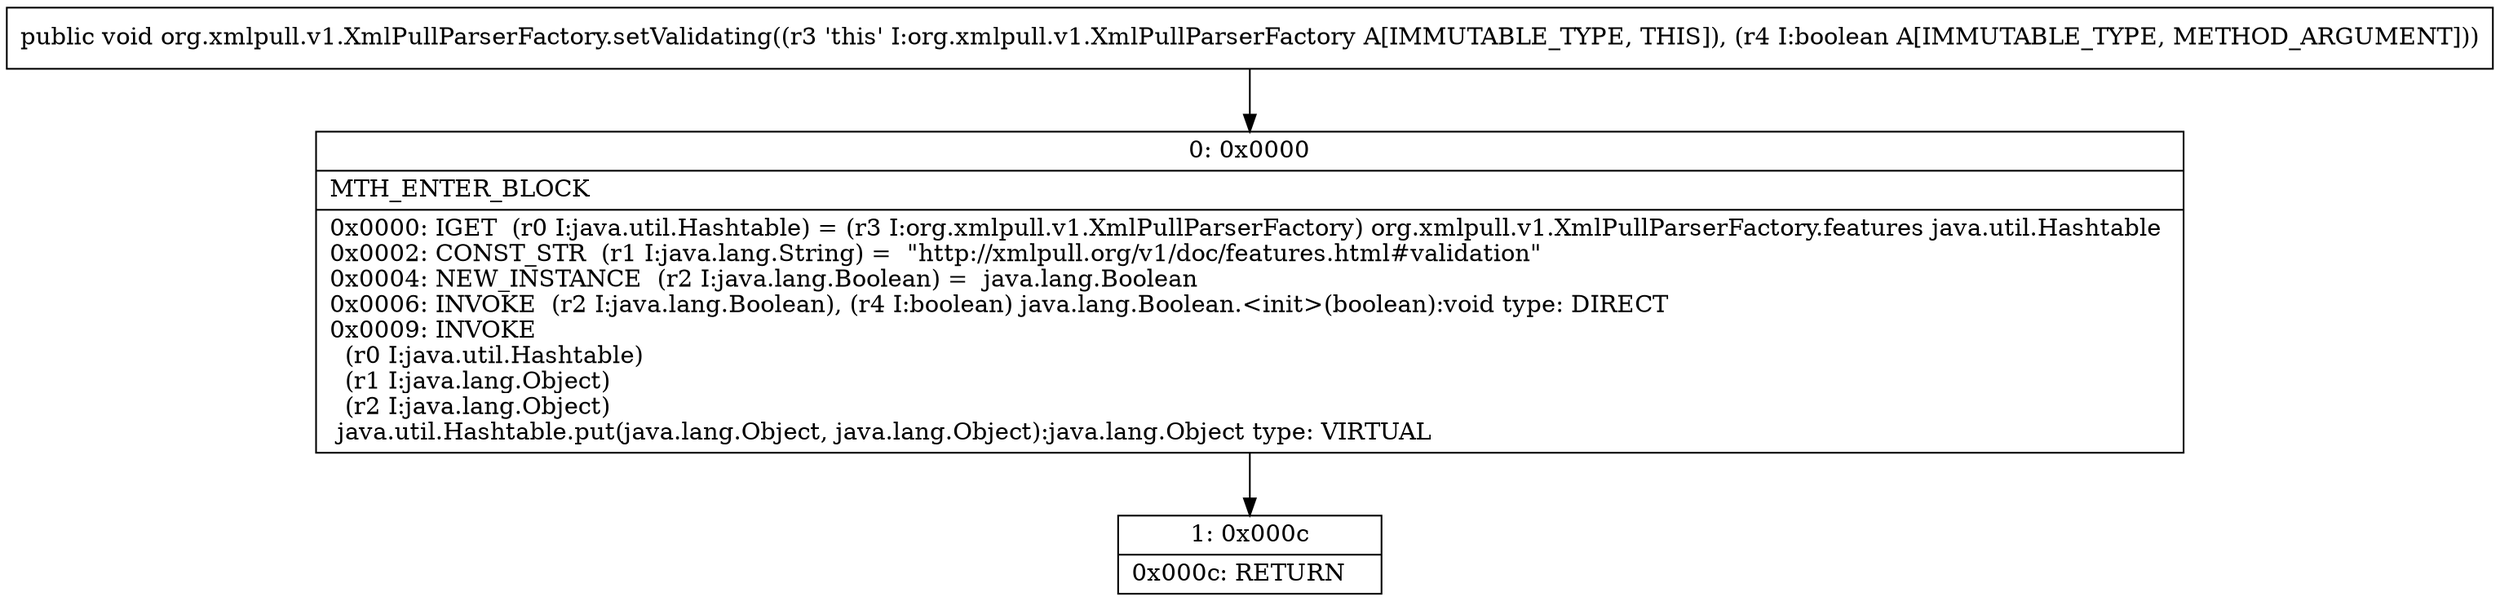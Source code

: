 digraph "CFG fororg.xmlpull.v1.XmlPullParserFactory.setValidating(Z)V" {
Node_0 [shape=record,label="{0\:\ 0x0000|MTH_ENTER_BLOCK\l|0x0000: IGET  (r0 I:java.util.Hashtable) = (r3 I:org.xmlpull.v1.XmlPullParserFactory) org.xmlpull.v1.XmlPullParserFactory.features java.util.Hashtable \l0x0002: CONST_STR  (r1 I:java.lang.String) =  \"http:\/\/xmlpull.org\/v1\/doc\/features.html#validation\" \l0x0004: NEW_INSTANCE  (r2 I:java.lang.Boolean) =  java.lang.Boolean \l0x0006: INVOKE  (r2 I:java.lang.Boolean), (r4 I:boolean) java.lang.Boolean.\<init\>(boolean):void type: DIRECT \l0x0009: INVOKE  \l  (r0 I:java.util.Hashtable)\l  (r1 I:java.lang.Object)\l  (r2 I:java.lang.Object)\l java.util.Hashtable.put(java.lang.Object, java.lang.Object):java.lang.Object type: VIRTUAL \l}"];
Node_1 [shape=record,label="{1\:\ 0x000c|0x000c: RETURN   \l}"];
MethodNode[shape=record,label="{public void org.xmlpull.v1.XmlPullParserFactory.setValidating((r3 'this' I:org.xmlpull.v1.XmlPullParserFactory A[IMMUTABLE_TYPE, THIS]), (r4 I:boolean A[IMMUTABLE_TYPE, METHOD_ARGUMENT])) }"];
MethodNode -> Node_0;
Node_0 -> Node_1;
}

